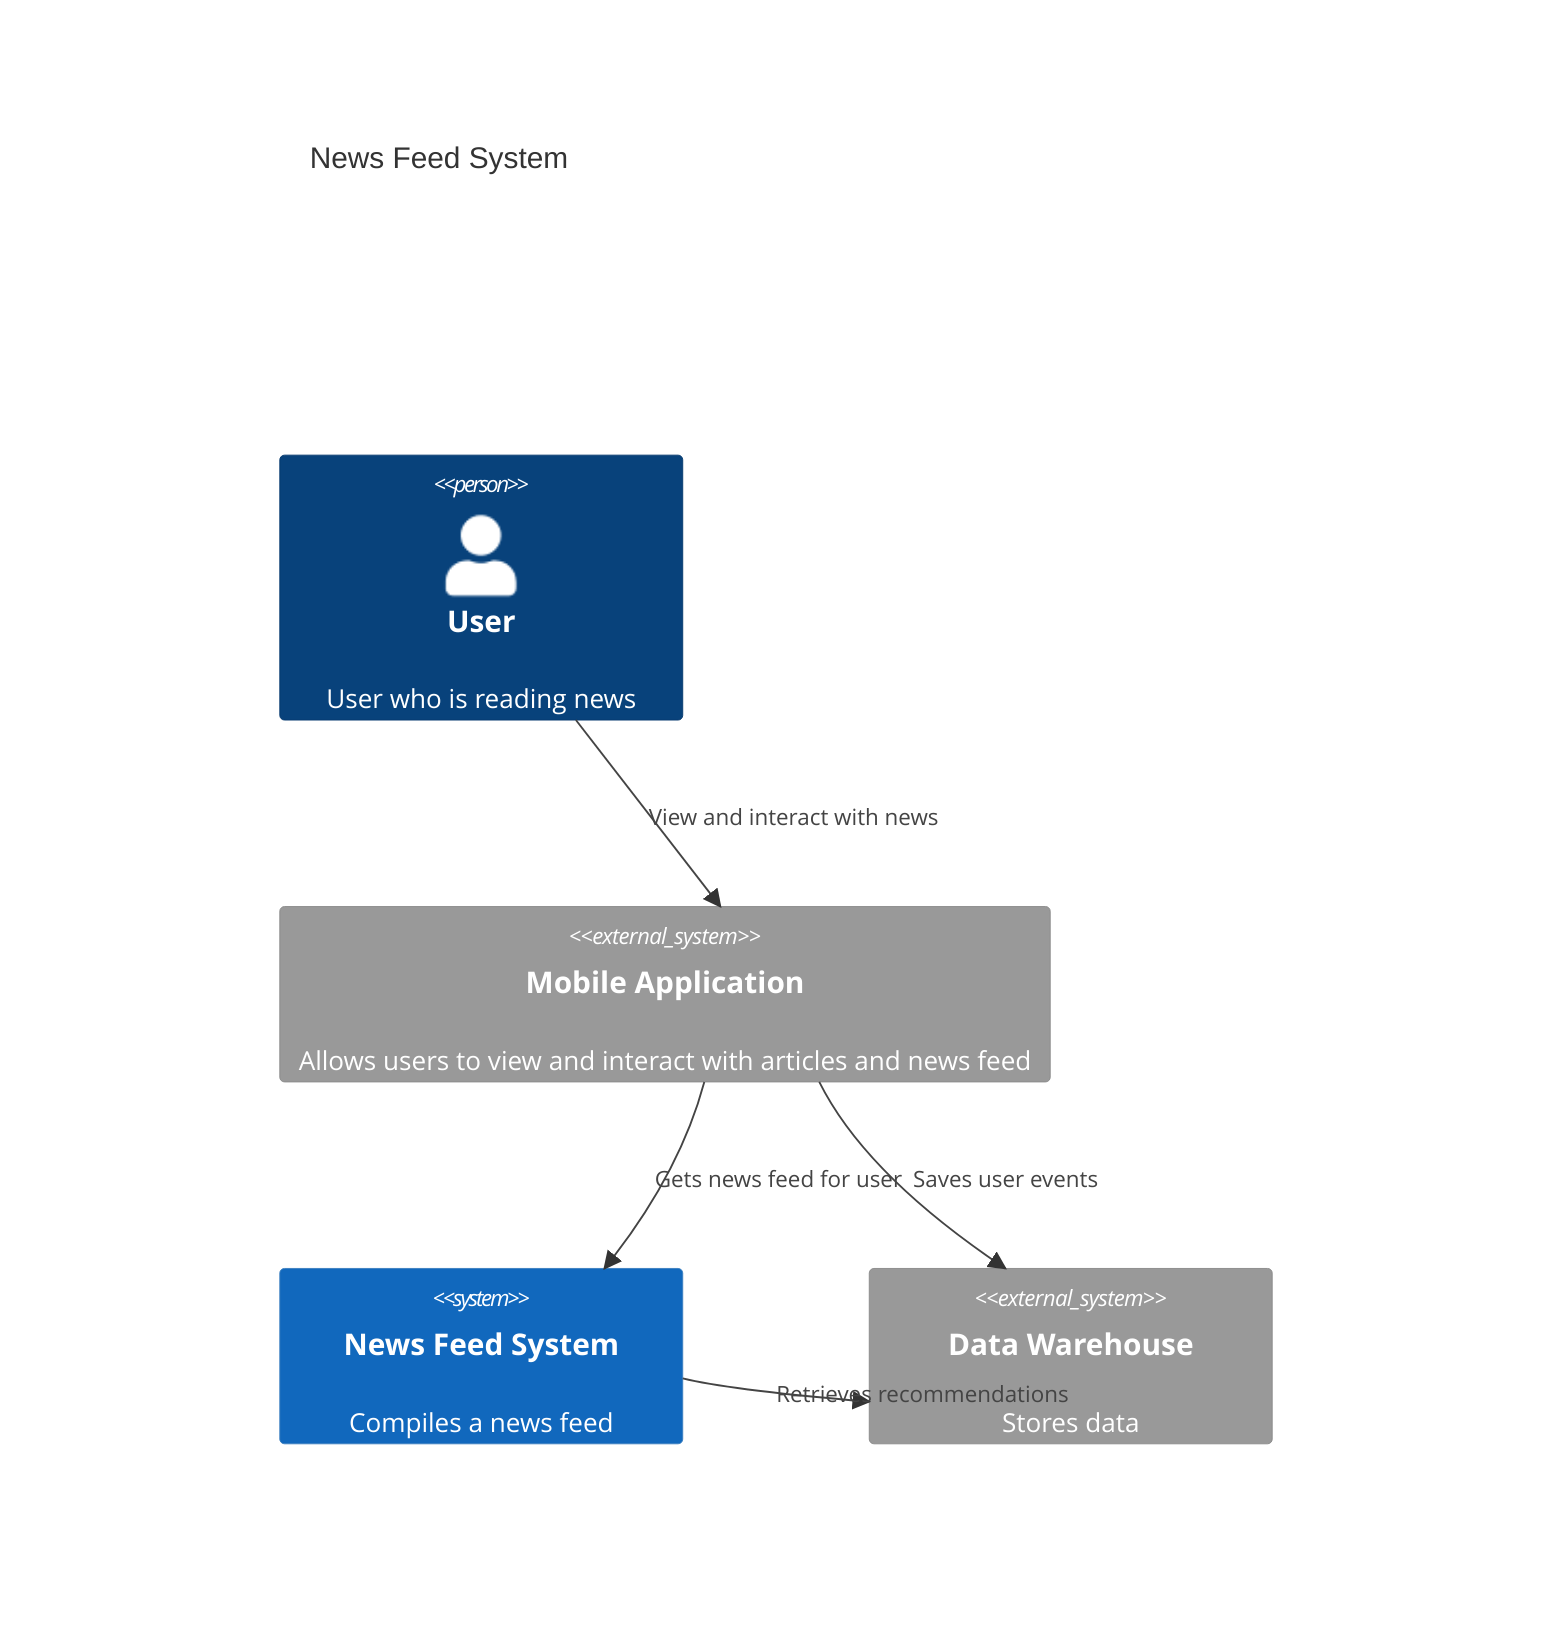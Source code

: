 C4Context
    accTitle: News Feed System
    accDescr: Context

    Person(person, "User", "User who is reading news")

    System_Ext(mobileApp, "Mobile Application", "Allows users to view and interact with articles and news feed")
    System(nfs, "News Feed System", "Compiles a news feed")
    System_Ext(dwh, "Data Warehouse", "Stores data")

    Rel(person, mobileApp, "View and interact with news")
    Rel(mobileApp, nfs, "Gets news feed for user")
    Rel(nfs, dwh, "Retrieves recommendations")
    Rel(mobileApp, dwh, "Saves user events")